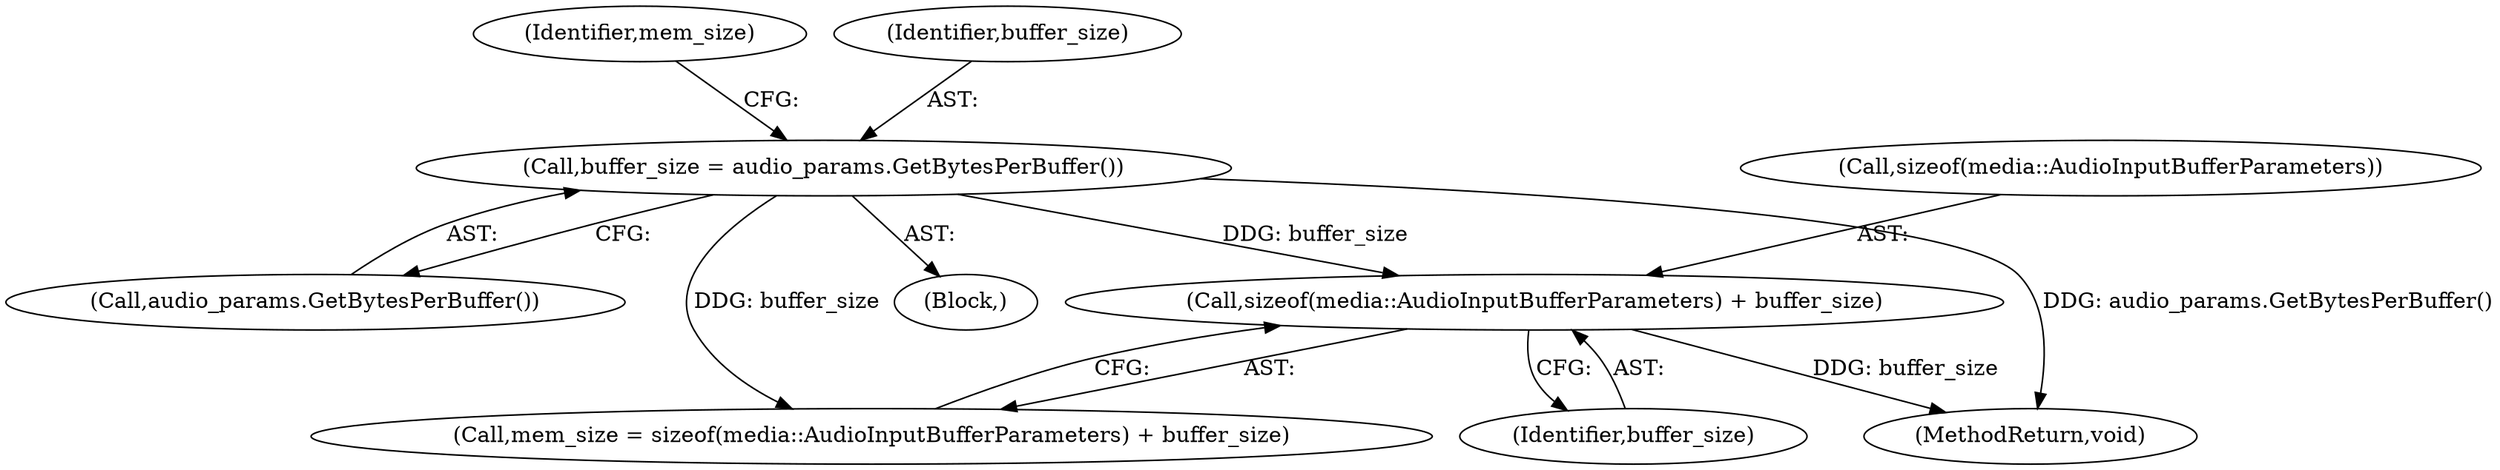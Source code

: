 digraph "0_Chrome_503bea2643350c6378de5f7a268b85cf2480e1ac@API" {
"1000154" [label="(Call,sizeof(media::AudioInputBufferParameters) + buffer_size)"];
"1000147" [label="(Call,buffer_size = audio_params.GetBytesPerBuffer())"];
"1000154" [label="(Call,sizeof(media::AudioInputBufferParameters) + buffer_size)"];
"1000155" [label="(Call,sizeof(media::AudioInputBufferParameters))"];
"1000152" [label="(Call,mem_size = sizeof(media::AudioInputBufferParameters) + buffer_size)"];
"1000153" [label="(Identifier,mem_size)"];
"1000148" [label="(Identifier,buffer_size)"];
"1000105" [label="(Block,)"];
"1000157" [label="(Identifier,buffer_size)"];
"1000210" [label="(MethodReturn,void)"];
"1000149" [label="(Call,audio_params.GetBytesPerBuffer())"];
"1000147" [label="(Call,buffer_size = audio_params.GetBytesPerBuffer())"];
"1000154" -> "1000152"  [label="AST: "];
"1000154" -> "1000157"  [label="CFG: "];
"1000155" -> "1000154"  [label="AST: "];
"1000157" -> "1000154"  [label="AST: "];
"1000152" -> "1000154"  [label="CFG: "];
"1000154" -> "1000210"  [label="DDG: buffer_size"];
"1000147" -> "1000154"  [label="DDG: buffer_size"];
"1000147" -> "1000105"  [label="AST: "];
"1000147" -> "1000149"  [label="CFG: "];
"1000148" -> "1000147"  [label="AST: "];
"1000149" -> "1000147"  [label="AST: "];
"1000153" -> "1000147"  [label="CFG: "];
"1000147" -> "1000210"  [label="DDG: audio_params.GetBytesPerBuffer()"];
"1000147" -> "1000152"  [label="DDG: buffer_size"];
}
